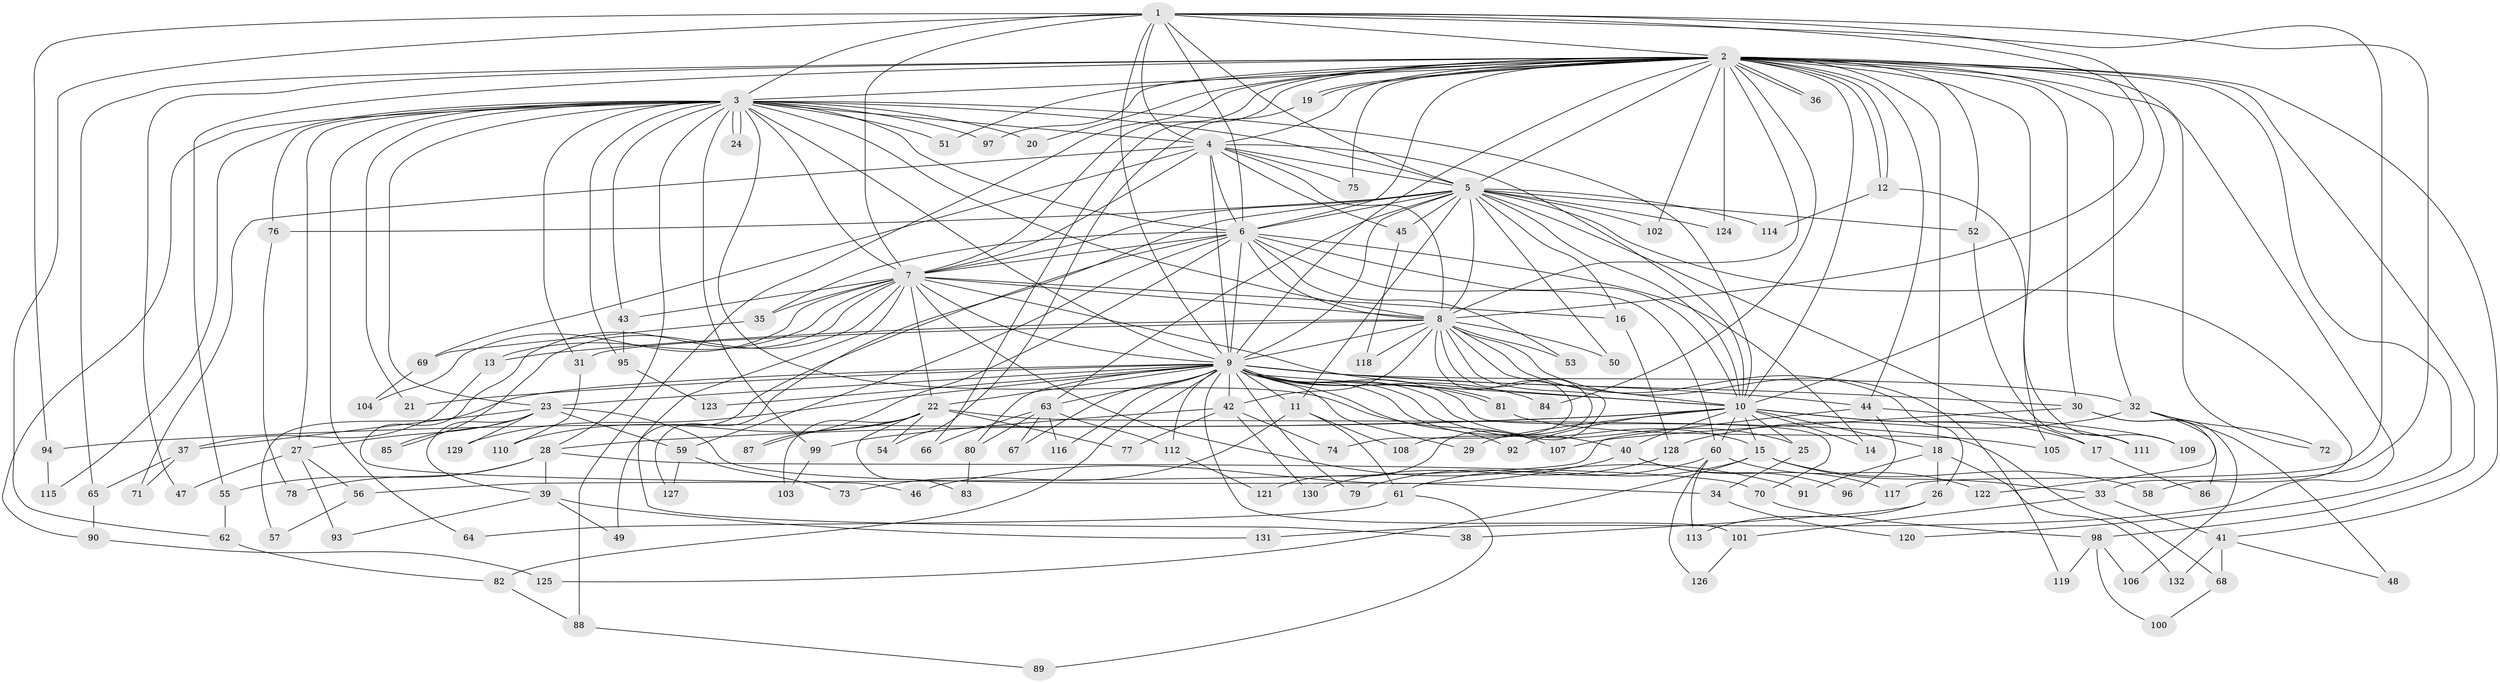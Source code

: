 // Generated by graph-tools (version 1.1) at 2025/11/02/27/25 16:11:01]
// undirected, 132 vertices, 289 edges
graph export_dot {
graph [start="1"]
  node [color=gray90,style=filled];
  1;
  2;
  3;
  4;
  5;
  6;
  7;
  8;
  9;
  10;
  11;
  12;
  13;
  14;
  15;
  16;
  17;
  18;
  19;
  20;
  21;
  22;
  23;
  24;
  25;
  26;
  27;
  28;
  29;
  30;
  31;
  32;
  33;
  34;
  35;
  36;
  37;
  38;
  39;
  40;
  41;
  42;
  43;
  44;
  45;
  46;
  47;
  48;
  49;
  50;
  51;
  52;
  53;
  54;
  55;
  56;
  57;
  58;
  59;
  60;
  61;
  62;
  63;
  64;
  65;
  66;
  67;
  68;
  69;
  70;
  71;
  72;
  73;
  74;
  75;
  76;
  77;
  78;
  79;
  80;
  81;
  82;
  83;
  84;
  85;
  86;
  87;
  88;
  89;
  90;
  91;
  92;
  93;
  94;
  95;
  96;
  97;
  98;
  99;
  100;
  101;
  102;
  103;
  104;
  105;
  106;
  107;
  108;
  109;
  110;
  111;
  112;
  113;
  114;
  115;
  116;
  117;
  118;
  119;
  120;
  121;
  122;
  123;
  124;
  125;
  126;
  127;
  128;
  129;
  130;
  131;
  132;
  1 -- 2;
  1 -- 3;
  1 -- 4;
  1 -- 5;
  1 -- 6;
  1 -- 7;
  1 -- 8;
  1 -- 9;
  1 -- 10;
  1 -- 58;
  1 -- 62;
  1 -- 94;
  1 -- 117;
  2 -- 3;
  2 -- 4;
  2 -- 5;
  2 -- 6;
  2 -- 7;
  2 -- 8;
  2 -- 9;
  2 -- 10;
  2 -- 12;
  2 -- 12;
  2 -- 18;
  2 -- 19;
  2 -- 19;
  2 -- 20;
  2 -- 30;
  2 -- 32;
  2 -- 36;
  2 -- 36;
  2 -- 41;
  2 -- 44;
  2 -- 47;
  2 -- 51;
  2 -- 52;
  2 -- 55;
  2 -- 65;
  2 -- 66;
  2 -- 72;
  2 -- 75;
  2 -- 84;
  2 -- 88;
  2 -- 97;
  2 -- 98;
  2 -- 102;
  2 -- 105;
  2 -- 120;
  2 -- 124;
  2 -- 131;
  3 -- 4;
  3 -- 5;
  3 -- 6;
  3 -- 7;
  3 -- 8;
  3 -- 9;
  3 -- 10;
  3 -- 20;
  3 -- 21;
  3 -- 23;
  3 -- 24;
  3 -- 24;
  3 -- 27;
  3 -- 28;
  3 -- 31;
  3 -- 43;
  3 -- 51;
  3 -- 64;
  3 -- 76;
  3 -- 90;
  3 -- 95;
  3 -- 97;
  3 -- 99;
  3 -- 107;
  3 -- 115;
  4 -- 5;
  4 -- 6;
  4 -- 7;
  4 -- 8;
  4 -- 9;
  4 -- 10;
  4 -- 45;
  4 -- 69;
  4 -- 71;
  4 -- 75;
  5 -- 6;
  5 -- 7;
  5 -- 8;
  5 -- 9;
  5 -- 10;
  5 -- 11;
  5 -- 16;
  5 -- 17;
  5 -- 33;
  5 -- 45;
  5 -- 50;
  5 -- 52;
  5 -- 63;
  5 -- 76;
  5 -- 102;
  5 -- 114;
  5 -- 124;
  5 -- 127;
  6 -- 7;
  6 -- 8;
  6 -- 9;
  6 -- 10;
  6 -- 14;
  6 -- 35;
  6 -- 49;
  6 -- 53;
  6 -- 59;
  6 -- 60;
  6 -- 87;
  7 -- 8;
  7 -- 9;
  7 -- 10;
  7 -- 13;
  7 -- 16;
  7 -- 22;
  7 -- 35;
  7 -- 38;
  7 -- 43;
  7 -- 46;
  7 -- 85;
  7 -- 91;
  7 -- 104;
  8 -- 9;
  8 -- 10;
  8 -- 13;
  8 -- 26;
  8 -- 31;
  8 -- 42;
  8 -- 50;
  8 -- 53;
  8 -- 74;
  8 -- 108;
  8 -- 118;
  8 -- 119;
  8 -- 121;
  9 -- 10;
  9 -- 11;
  9 -- 15;
  9 -- 21;
  9 -- 22;
  9 -- 23;
  9 -- 25;
  9 -- 29;
  9 -- 30;
  9 -- 32;
  9 -- 40;
  9 -- 42;
  9 -- 44;
  9 -- 57;
  9 -- 63;
  9 -- 67;
  9 -- 70;
  9 -- 79;
  9 -- 80;
  9 -- 81;
  9 -- 81;
  9 -- 82;
  9 -- 84;
  9 -- 92;
  9 -- 101;
  9 -- 112;
  9 -- 116;
  9 -- 123;
  9 -- 129;
  10 -- 14;
  10 -- 15;
  10 -- 17;
  10 -- 18;
  10 -- 25;
  10 -- 28;
  10 -- 29;
  10 -- 40;
  10 -- 60;
  10 -- 92;
  10 -- 94;
  10 -- 111;
  11 -- 61;
  11 -- 73;
  11 -- 108;
  12 -- 109;
  12 -- 114;
  13 -- 37;
  15 -- 33;
  15 -- 58;
  15 -- 61;
  15 -- 125;
  16 -- 128;
  17 -- 86;
  18 -- 26;
  18 -- 91;
  18 -- 132;
  19 -- 54;
  22 -- 54;
  22 -- 68;
  22 -- 77;
  22 -- 83;
  22 -- 87;
  22 -- 103;
  22 -- 110;
  23 -- 27;
  23 -- 34;
  23 -- 37;
  23 -- 39;
  23 -- 59;
  23 -- 85;
  23 -- 129;
  25 -- 34;
  26 -- 38;
  26 -- 113;
  27 -- 47;
  27 -- 56;
  27 -- 93;
  28 -- 39;
  28 -- 55;
  28 -- 70;
  28 -- 78;
  30 -- 86;
  30 -- 106;
  30 -- 107;
  31 -- 110;
  32 -- 48;
  32 -- 72;
  32 -- 122;
  32 -- 128;
  33 -- 41;
  33 -- 101;
  34 -- 120;
  35 -- 69;
  37 -- 65;
  37 -- 71;
  39 -- 49;
  39 -- 93;
  39 -- 131;
  40 -- 46;
  40 -- 96;
  40 -- 117;
  41 -- 48;
  41 -- 68;
  41 -- 132;
  42 -- 74;
  42 -- 77;
  42 -- 99;
  42 -- 130;
  43 -- 95;
  44 -- 56;
  44 -- 96;
  44 -- 109;
  45 -- 118;
  52 -- 111;
  55 -- 62;
  56 -- 57;
  59 -- 73;
  59 -- 127;
  60 -- 79;
  60 -- 113;
  60 -- 122;
  60 -- 126;
  61 -- 64;
  61 -- 89;
  62 -- 82;
  63 -- 66;
  63 -- 67;
  63 -- 80;
  63 -- 112;
  63 -- 116;
  65 -- 90;
  68 -- 100;
  69 -- 104;
  70 -- 98;
  76 -- 78;
  80 -- 83;
  81 -- 105;
  82 -- 88;
  88 -- 89;
  90 -- 125;
  94 -- 115;
  95 -- 123;
  98 -- 100;
  98 -- 106;
  98 -- 119;
  99 -- 103;
  101 -- 126;
  112 -- 121;
  128 -- 130;
}

